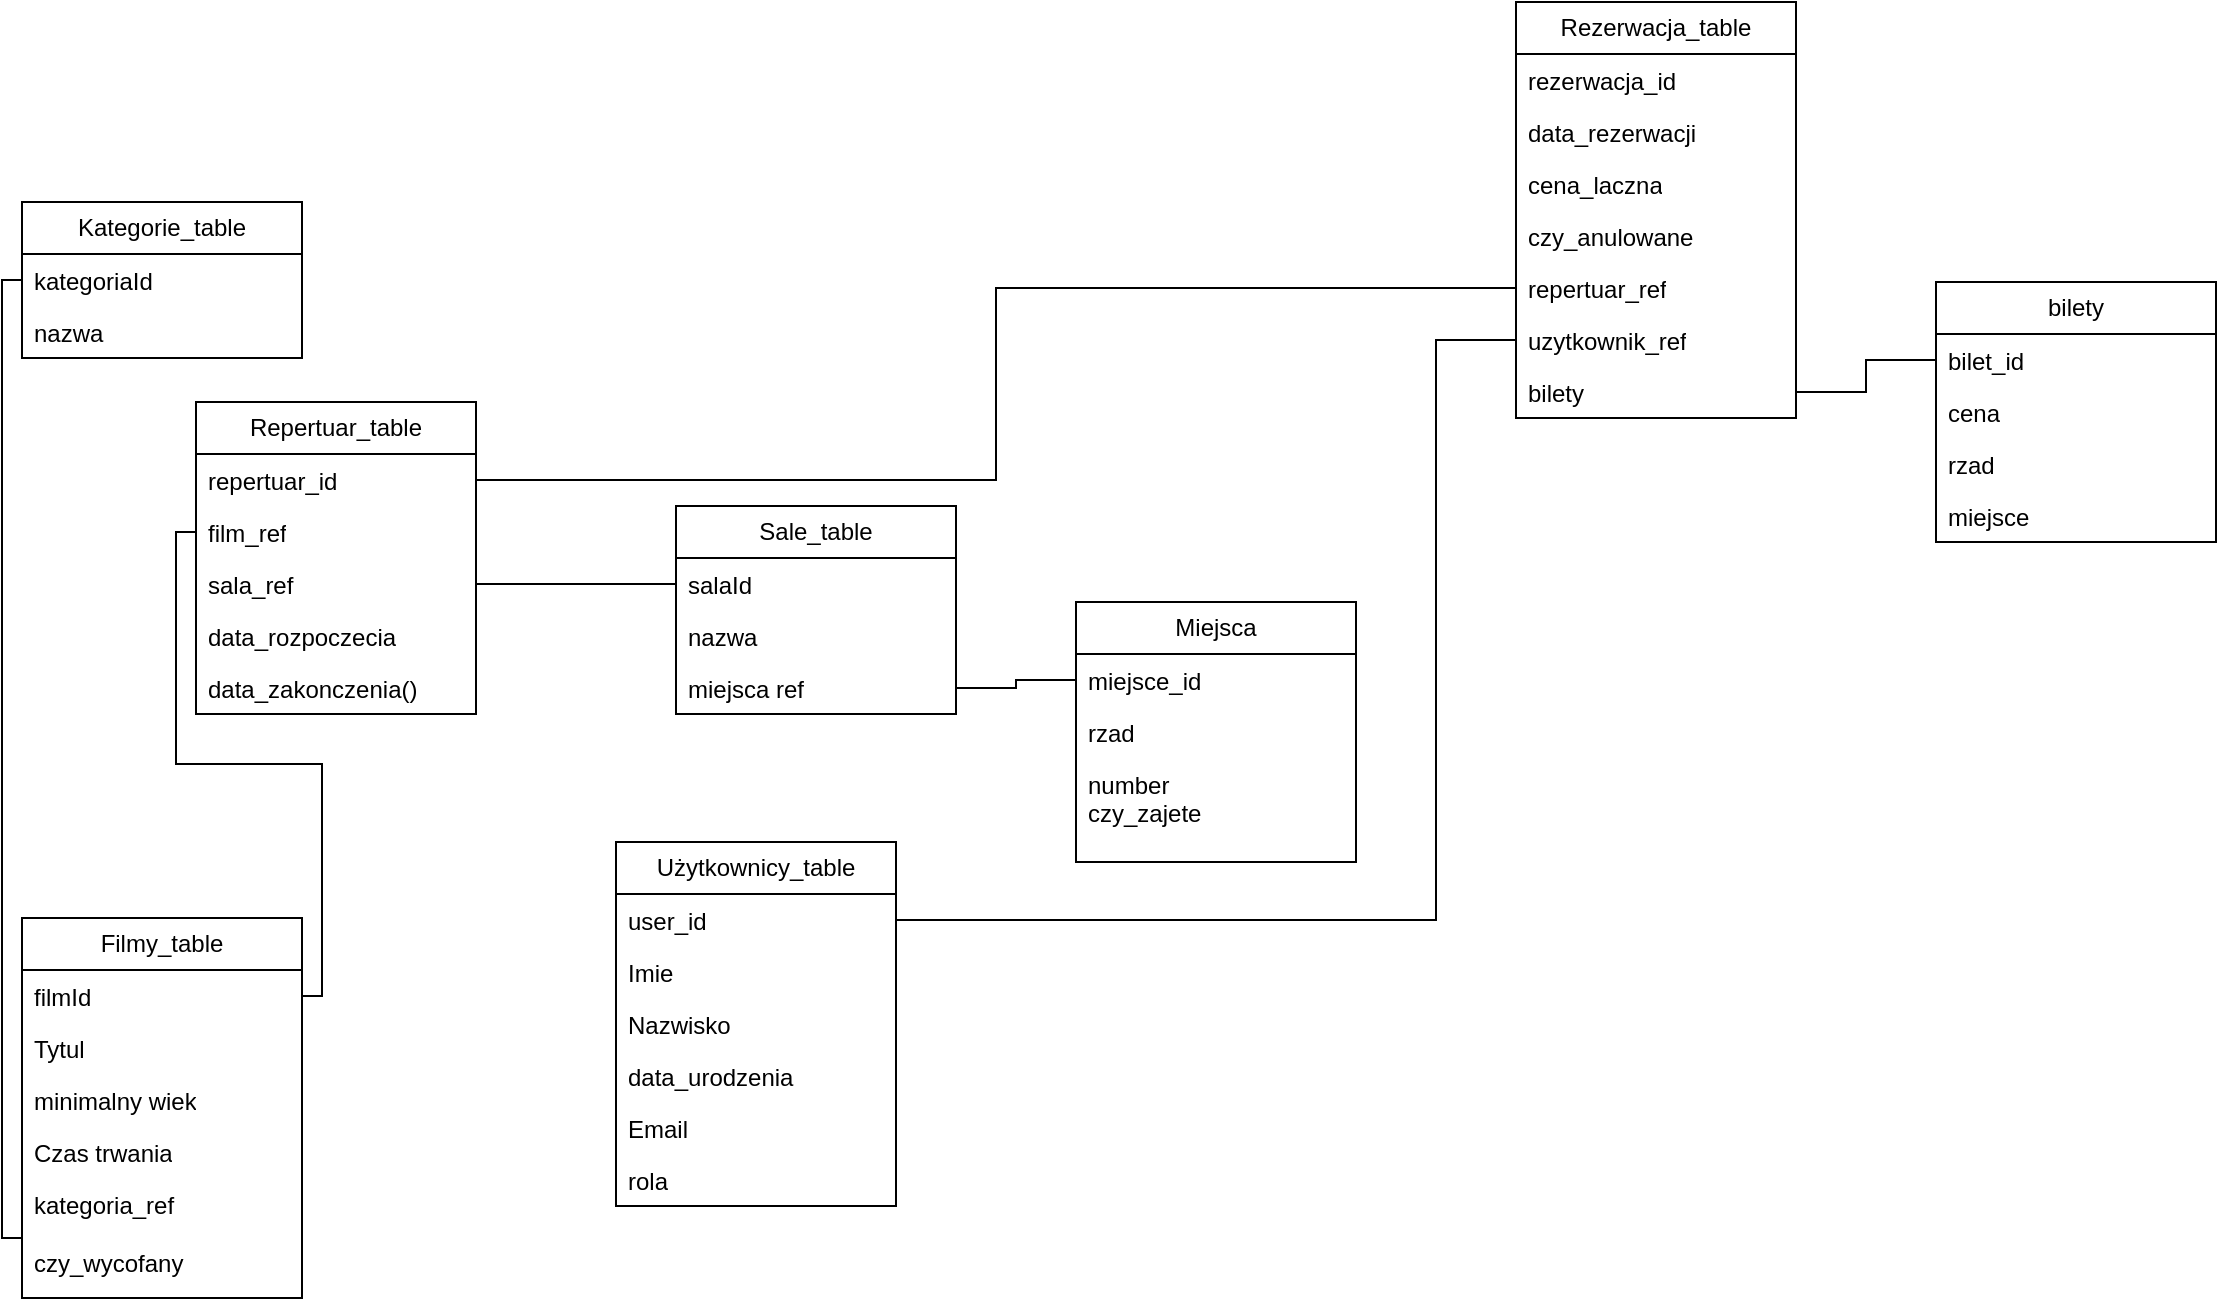 <mxfile version="26.0.10">
  <diagram name="Strona-1" id="0WfoME2lwTY1xLdd7LKN">
    <mxGraphModel dx="1226" dy="1834" grid="1" gridSize="10" guides="1" tooltips="1" connect="1" arrows="1" fold="1" page="1" pageScale="1" pageWidth="827" pageHeight="1169" math="0" shadow="0">
      <root>
        <mxCell id="0" />
        <mxCell id="1" parent="0" />
        <mxCell id="bkE1MvGMu-9cmSeCARTN-6" value="Użytkownicy_table" style="swimlane;fontStyle=0;childLayout=stackLayout;horizontal=1;startSize=26;fillColor=none;horizontalStack=0;resizeParent=1;resizeParentMax=0;resizeLast=0;collapsible=1;marginBottom=0;whiteSpace=wrap;html=1;" parent="1" vertex="1">
          <mxGeometry x="570" y="100" width="140" height="182" as="geometry" />
        </mxCell>
        <mxCell id="bkE1MvGMu-9cmSeCARTN-7" value="user_id" style="text;strokeColor=none;fillColor=none;align=left;verticalAlign=top;spacingLeft=4;spacingRight=4;overflow=hidden;rotatable=0;points=[[0,0.5],[1,0.5]];portConstraint=eastwest;whiteSpace=wrap;html=1;" parent="bkE1MvGMu-9cmSeCARTN-6" vertex="1">
          <mxGeometry y="26" width="140" height="26" as="geometry" />
        </mxCell>
        <mxCell id="bkE1MvGMu-9cmSeCARTN-8" value="Imie" style="text;strokeColor=none;fillColor=none;align=left;verticalAlign=top;spacingLeft=4;spacingRight=4;overflow=hidden;rotatable=0;points=[[0,0.5],[1,0.5]];portConstraint=eastwest;whiteSpace=wrap;html=1;" parent="bkE1MvGMu-9cmSeCARTN-6" vertex="1">
          <mxGeometry y="52" width="140" height="26" as="geometry" />
        </mxCell>
        <mxCell id="bkE1MvGMu-9cmSeCARTN-9" value="Nazwisko" style="text;strokeColor=none;fillColor=none;align=left;verticalAlign=top;spacingLeft=4;spacingRight=4;overflow=hidden;rotatable=0;points=[[0,0.5],[1,0.5]];portConstraint=eastwest;whiteSpace=wrap;html=1;" parent="bkE1MvGMu-9cmSeCARTN-6" vertex="1">
          <mxGeometry y="78" width="140" height="26" as="geometry" />
        </mxCell>
        <mxCell id="bkE1MvGMu-9cmSeCARTN-56" value="data_urodzenia" style="text;strokeColor=none;fillColor=none;align=left;verticalAlign=top;spacingLeft=4;spacingRight=4;overflow=hidden;rotatable=0;points=[[0,0.5],[1,0.5]];portConstraint=eastwest;whiteSpace=wrap;html=1;" parent="bkE1MvGMu-9cmSeCARTN-6" vertex="1">
          <mxGeometry y="104" width="140" height="26" as="geometry" />
        </mxCell>
        <mxCell id="bkE1MvGMu-9cmSeCARTN-10" value="Email" style="text;strokeColor=none;fillColor=none;align=left;verticalAlign=top;spacingLeft=4;spacingRight=4;overflow=hidden;rotatable=0;points=[[0,0.5],[1,0.5]];portConstraint=eastwest;whiteSpace=wrap;html=1;" parent="bkE1MvGMu-9cmSeCARTN-6" vertex="1">
          <mxGeometry y="130" width="140" height="26" as="geometry" />
        </mxCell>
        <mxCell id="bkE1MvGMu-9cmSeCARTN-11" value="rola" style="text;strokeColor=none;fillColor=none;align=left;verticalAlign=top;spacingLeft=4;spacingRight=4;overflow=hidden;rotatable=0;points=[[0,0.5],[1,0.5]];portConstraint=eastwest;whiteSpace=wrap;html=1;" parent="bkE1MvGMu-9cmSeCARTN-6" vertex="1">
          <mxGeometry y="156" width="140" height="26" as="geometry" />
        </mxCell>
        <mxCell id="bkE1MvGMu-9cmSeCARTN-23" value="Filmy_table" style="swimlane;fontStyle=0;childLayout=stackLayout;horizontal=1;startSize=26;fillColor=none;horizontalStack=0;resizeParent=1;resizeParentMax=0;resizeLast=0;collapsible=1;marginBottom=0;whiteSpace=wrap;html=1;" parent="1" vertex="1">
          <mxGeometry x="273" y="138" width="140" height="190" as="geometry" />
        </mxCell>
        <mxCell id="bkE1MvGMu-9cmSeCARTN-24" value="filmId" style="text;strokeColor=none;fillColor=none;align=left;verticalAlign=top;spacingLeft=4;spacingRight=4;overflow=hidden;rotatable=0;points=[[0,0.5],[1,0.5]];portConstraint=eastwest;whiteSpace=wrap;html=1;" parent="bkE1MvGMu-9cmSeCARTN-23" vertex="1">
          <mxGeometry y="26" width="140" height="26" as="geometry" />
        </mxCell>
        <mxCell id="bkE1MvGMu-9cmSeCARTN-25" value="Tytul" style="text;strokeColor=none;fillColor=none;align=left;verticalAlign=top;spacingLeft=4;spacingRight=4;overflow=hidden;rotatable=0;points=[[0,0.5],[1,0.5]];portConstraint=eastwest;whiteSpace=wrap;html=1;" parent="bkE1MvGMu-9cmSeCARTN-23" vertex="1">
          <mxGeometry y="52" width="140" height="26" as="geometry" />
        </mxCell>
        <mxCell id="bkE1MvGMu-9cmSeCARTN-28" value="minimalny wiek" style="text;strokeColor=none;fillColor=none;align=left;verticalAlign=top;spacingLeft=4;spacingRight=4;overflow=hidden;rotatable=0;points=[[0,0.5],[1,0.5]];portConstraint=eastwest;whiteSpace=wrap;html=1;" parent="bkE1MvGMu-9cmSeCARTN-23" vertex="1">
          <mxGeometry y="78" width="140" height="26" as="geometry" />
        </mxCell>
        <mxCell id="bkE1MvGMu-9cmSeCARTN-29" value="Czas trwania" style="text;strokeColor=none;fillColor=none;align=left;verticalAlign=top;spacingLeft=4;spacingRight=4;overflow=hidden;rotatable=0;points=[[0,0.5],[1,0.5]];portConstraint=eastwest;whiteSpace=wrap;html=1;" parent="bkE1MvGMu-9cmSeCARTN-23" vertex="1">
          <mxGeometry y="104" width="140" height="26" as="geometry" />
        </mxCell>
        <mxCell id="bkE1MvGMu-9cmSeCARTN-27" value="kategoria_ref&lt;div&gt;&lt;br&gt;&lt;/div&gt;&lt;div&gt;czy_wycofany&lt;/div&gt;" style="text;strokeColor=none;fillColor=none;align=left;verticalAlign=top;spacingLeft=4;spacingRight=4;overflow=hidden;rotatable=0;points=[[0,0.5],[1,0.5]];portConstraint=eastwest;whiteSpace=wrap;html=1;" parent="bkE1MvGMu-9cmSeCARTN-23" vertex="1">
          <mxGeometry y="130" width="140" height="60" as="geometry" />
        </mxCell>
        <mxCell id="bkE1MvGMu-9cmSeCARTN-36" value="Kategorie_table" style="swimlane;fontStyle=0;childLayout=stackLayout;horizontal=1;startSize=26;fillColor=none;horizontalStack=0;resizeParent=1;resizeParentMax=0;resizeLast=0;collapsible=1;marginBottom=0;whiteSpace=wrap;html=1;" parent="1" vertex="1">
          <mxGeometry x="273" y="-220" width="140" height="78" as="geometry" />
        </mxCell>
        <mxCell id="bkE1MvGMu-9cmSeCARTN-37" value="kategoriaId" style="text;strokeColor=none;fillColor=none;align=left;verticalAlign=top;spacingLeft=4;spacingRight=4;overflow=hidden;rotatable=0;points=[[0,0.5],[1,0.5]];portConstraint=eastwest;whiteSpace=wrap;html=1;" parent="bkE1MvGMu-9cmSeCARTN-36" vertex="1">
          <mxGeometry y="26" width="140" height="26" as="geometry" />
        </mxCell>
        <mxCell id="bkE1MvGMu-9cmSeCARTN-38" value="nazwa" style="text;strokeColor=none;fillColor=none;align=left;verticalAlign=top;spacingLeft=4;spacingRight=4;overflow=hidden;rotatable=0;points=[[0,0.5],[1,0.5]];portConstraint=eastwest;whiteSpace=wrap;html=1;" parent="bkE1MvGMu-9cmSeCARTN-36" vertex="1">
          <mxGeometry y="52" width="140" height="26" as="geometry" />
        </mxCell>
        <mxCell id="bkE1MvGMu-9cmSeCARTN-40" value="Sale_table" style="swimlane;fontStyle=0;childLayout=stackLayout;horizontal=1;startSize=26;fillColor=none;horizontalStack=0;resizeParent=1;resizeParentMax=0;resizeLast=0;collapsible=1;marginBottom=0;whiteSpace=wrap;html=1;" parent="1" vertex="1">
          <mxGeometry x="600" y="-68" width="140" height="104" as="geometry" />
        </mxCell>
        <mxCell id="bkE1MvGMu-9cmSeCARTN-41" value="salaId" style="text;strokeColor=none;fillColor=none;align=left;verticalAlign=top;spacingLeft=4;spacingRight=4;overflow=hidden;rotatable=0;points=[[0,0.5],[1,0.5]];portConstraint=eastwest;whiteSpace=wrap;html=1;" parent="bkE1MvGMu-9cmSeCARTN-40" vertex="1">
          <mxGeometry y="26" width="140" height="26" as="geometry" />
        </mxCell>
        <mxCell id="bkE1MvGMu-9cmSeCARTN-42" value="nazwa" style="text;strokeColor=none;fillColor=none;align=left;verticalAlign=top;spacingLeft=4;spacingRight=4;overflow=hidden;rotatable=0;points=[[0,0.5],[1,0.5]];portConstraint=eastwest;whiteSpace=wrap;html=1;" parent="bkE1MvGMu-9cmSeCARTN-40" vertex="1">
          <mxGeometry y="52" width="140" height="26" as="geometry" />
        </mxCell>
        <mxCell id="bkE1MvGMu-9cmSeCARTN-57" value="miejsca ref" style="text;strokeColor=none;fillColor=none;align=left;verticalAlign=top;spacingLeft=4;spacingRight=4;overflow=hidden;rotatable=0;points=[[0,0.5],[1,0.5]];portConstraint=eastwest;whiteSpace=wrap;html=1;" parent="bkE1MvGMu-9cmSeCARTN-40" vertex="1">
          <mxGeometry y="78" width="140" height="26" as="geometry" />
        </mxCell>
        <mxCell id="bkE1MvGMu-9cmSeCARTN-44" value="Repertuar_table" style="swimlane;fontStyle=0;childLayout=stackLayout;horizontal=1;startSize=26;fillColor=none;horizontalStack=0;resizeParent=1;resizeParentMax=0;resizeLast=0;collapsible=1;marginBottom=0;whiteSpace=wrap;html=1;" parent="1" vertex="1">
          <mxGeometry x="360" y="-120" width="140" height="156" as="geometry" />
        </mxCell>
        <mxCell id="bkE1MvGMu-9cmSeCARTN-45" value="repertuar_id" style="text;strokeColor=none;fillColor=none;align=left;verticalAlign=top;spacingLeft=4;spacingRight=4;overflow=hidden;rotatable=0;points=[[0,0.5],[1,0.5]];portConstraint=eastwest;whiteSpace=wrap;html=1;" parent="bkE1MvGMu-9cmSeCARTN-44" vertex="1">
          <mxGeometry y="26" width="140" height="26" as="geometry" />
        </mxCell>
        <mxCell id="bkE1MvGMu-9cmSeCARTN-46" value="film_ref" style="text;strokeColor=none;fillColor=none;align=left;verticalAlign=top;spacingLeft=4;spacingRight=4;overflow=hidden;rotatable=0;points=[[0,0.5],[1,0.5]];portConstraint=eastwest;whiteSpace=wrap;html=1;" parent="bkE1MvGMu-9cmSeCARTN-44" vertex="1">
          <mxGeometry y="52" width="140" height="26" as="geometry" />
        </mxCell>
        <mxCell id="bkE1MvGMu-9cmSeCARTN-47" value="sala_ref" style="text;strokeColor=none;fillColor=none;align=left;verticalAlign=top;spacingLeft=4;spacingRight=4;overflow=hidden;rotatable=0;points=[[0,0.5],[1,0.5]];portConstraint=eastwest;whiteSpace=wrap;html=1;" parent="bkE1MvGMu-9cmSeCARTN-44" vertex="1">
          <mxGeometry y="78" width="140" height="26" as="geometry" />
        </mxCell>
        <mxCell id="bkE1MvGMu-9cmSeCARTN-58" value="data_rozpoczecia" style="text;strokeColor=none;fillColor=none;align=left;verticalAlign=top;spacingLeft=4;spacingRight=4;overflow=hidden;rotatable=0;points=[[0,0.5],[1,0.5]];portConstraint=eastwest;whiteSpace=wrap;html=1;" parent="bkE1MvGMu-9cmSeCARTN-44" vertex="1">
          <mxGeometry y="104" width="140" height="26" as="geometry" />
        </mxCell>
        <mxCell id="bkE1MvGMu-9cmSeCARTN-60" value="data_zakonczenia()" style="text;strokeColor=none;fillColor=none;align=left;verticalAlign=top;spacingLeft=4;spacingRight=4;overflow=hidden;rotatable=0;points=[[0,0.5],[1,0.5]];portConstraint=eastwest;whiteSpace=wrap;html=1;" parent="bkE1MvGMu-9cmSeCARTN-44" vertex="1">
          <mxGeometry y="130" width="140" height="26" as="geometry" />
        </mxCell>
        <mxCell id="bkE1MvGMu-9cmSeCARTN-50" value="Miejsca" style="swimlane;fontStyle=0;childLayout=stackLayout;horizontal=1;startSize=26;fillColor=none;horizontalStack=0;resizeParent=1;resizeParentMax=0;resizeLast=0;collapsible=1;marginBottom=0;whiteSpace=wrap;html=1;" parent="1" vertex="1">
          <mxGeometry x="800" y="-20" width="140" height="130" as="geometry" />
        </mxCell>
        <mxCell id="bkE1MvGMu-9cmSeCARTN-51" value="miejsce_id" style="text;strokeColor=none;fillColor=none;align=left;verticalAlign=top;spacingLeft=4;spacingRight=4;overflow=hidden;rotatable=0;points=[[0,0.5],[1,0.5]];portConstraint=eastwest;whiteSpace=wrap;html=1;" parent="bkE1MvGMu-9cmSeCARTN-50" vertex="1">
          <mxGeometry y="26" width="140" height="26" as="geometry" />
        </mxCell>
        <mxCell id="bkE1MvGMu-9cmSeCARTN-52" value="rzad" style="text;strokeColor=none;fillColor=none;align=left;verticalAlign=top;spacingLeft=4;spacingRight=4;overflow=hidden;rotatable=0;points=[[0,0.5],[1,0.5]];portConstraint=eastwest;whiteSpace=wrap;html=1;" parent="bkE1MvGMu-9cmSeCARTN-50" vertex="1">
          <mxGeometry y="52" width="140" height="26" as="geometry" />
        </mxCell>
        <mxCell id="bkE1MvGMu-9cmSeCARTN-55" value="number&lt;div&gt;czy_zajete&lt;/div&gt;" style="text;strokeColor=none;fillColor=none;align=left;verticalAlign=top;spacingLeft=4;spacingRight=4;overflow=hidden;rotatable=0;points=[[0,0.5],[1,0.5]];portConstraint=eastwest;whiteSpace=wrap;html=1;" parent="bkE1MvGMu-9cmSeCARTN-50" vertex="1">
          <mxGeometry y="78" width="140" height="52" as="geometry" />
        </mxCell>
        <mxCell id="bkE1MvGMu-9cmSeCARTN-61" value="bilety" style="swimlane;fontStyle=0;childLayout=stackLayout;horizontal=1;startSize=26;fillColor=none;horizontalStack=0;resizeParent=1;resizeParentMax=0;resizeLast=0;collapsible=1;marginBottom=0;whiteSpace=wrap;html=1;" parent="1" vertex="1">
          <mxGeometry x="1230" y="-180" width="140" height="130" as="geometry" />
        </mxCell>
        <mxCell id="bkE1MvGMu-9cmSeCARTN-62" value="bilet_id" style="text;strokeColor=none;fillColor=none;align=left;verticalAlign=top;spacingLeft=4;spacingRight=4;overflow=hidden;rotatable=0;points=[[0,0.5],[1,0.5]];portConstraint=eastwest;whiteSpace=wrap;html=1;" parent="bkE1MvGMu-9cmSeCARTN-61" vertex="1">
          <mxGeometry y="26" width="140" height="26" as="geometry" />
        </mxCell>
        <mxCell id="bkE1MvGMu-9cmSeCARTN-63" value="cena" style="text;strokeColor=none;fillColor=none;align=left;verticalAlign=top;spacingLeft=4;spacingRight=4;overflow=hidden;rotatable=0;points=[[0,0.5],[1,0.5]];portConstraint=eastwest;whiteSpace=wrap;html=1;" parent="bkE1MvGMu-9cmSeCARTN-61" vertex="1">
          <mxGeometry y="52" width="140" height="26" as="geometry" />
        </mxCell>
        <mxCell id="bkE1MvGMu-9cmSeCARTN-65" value="rzad" style="text;strokeColor=none;fillColor=none;align=left;verticalAlign=top;spacingLeft=4;spacingRight=4;overflow=hidden;rotatable=0;points=[[0,0.5],[1,0.5]];portConstraint=eastwest;whiteSpace=wrap;html=1;" parent="bkE1MvGMu-9cmSeCARTN-61" vertex="1">
          <mxGeometry y="78" width="140" height="26" as="geometry" />
        </mxCell>
        <mxCell id="bkE1MvGMu-9cmSeCARTN-66" value="miejsce" style="text;strokeColor=none;fillColor=none;align=left;verticalAlign=top;spacingLeft=4;spacingRight=4;overflow=hidden;rotatable=0;points=[[0,0.5],[1,0.5]];portConstraint=eastwest;whiteSpace=wrap;html=1;" parent="bkE1MvGMu-9cmSeCARTN-61" vertex="1">
          <mxGeometry y="104" width="140" height="26" as="geometry" />
        </mxCell>
        <mxCell id="bkE1MvGMu-9cmSeCARTN-68" value="Rezerwacja_table" style="swimlane;fontStyle=0;childLayout=stackLayout;horizontal=1;startSize=26;fillColor=none;horizontalStack=0;resizeParent=1;resizeParentMax=0;resizeLast=0;collapsible=1;marginBottom=0;whiteSpace=wrap;html=1;" parent="1" vertex="1">
          <mxGeometry x="1020" y="-320" width="140" height="208" as="geometry" />
        </mxCell>
        <mxCell id="bkE1MvGMu-9cmSeCARTN-69" value="rezerwacja_id" style="text;strokeColor=none;fillColor=none;align=left;verticalAlign=top;spacingLeft=4;spacingRight=4;overflow=hidden;rotatable=0;points=[[0,0.5],[1,0.5]];portConstraint=eastwest;whiteSpace=wrap;html=1;" parent="bkE1MvGMu-9cmSeCARTN-68" vertex="1">
          <mxGeometry y="26" width="140" height="26" as="geometry" />
        </mxCell>
        <mxCell id="bkE1MvGMu-9cmSeCARTN-70" value="data_rezerwacji" style="text;strokeColor=none;fillColor=none;align=left;verticalAlign=top;spacingLeft=4;spacingRight=4;overflow=hidden;rotatable=0;points=[[0,0.5],[1,0.5]];portConstraint=eastwest;whiteSpace=wrap;html=1;" parent="bkE1MvGMu-9cmSeCARTN-68" vertex="1">
          <mxGeometry y="52" width="140" height="26" as="geometry" />
        </mxCell>
        <mxCell id="bkE1MvGMu-9cmSeCARTN-71" value="cena_laczna" style="text;strokeColor=none;fillColor=none;align=left;verticalAlign=top;spacingLeft=4;spacingRight=4;overflow=hidden;rotatable=0;points=[[0,0.5],[1,0.5]];portConstraint=eastwest;whiteSpace=wrap;html=1;" parent="bkE1MvGMu-9cmSeCARTN-68" vertex="1">
          <mxGeometry y="78" width="140" height="26" as="geometry" />
        </mxCell>
        <mxCell id="bkE1MvGMu-9cmSeCARTN-72" value="czy_anulowane" style="text;strokeColor=none;fillColor=none;align=left;verticalAlign=top;spacingLeft=4;spacingRight=4;overflow=hidden;rotatable=0;points=[[0,0.5],[1,0.5]];portConstraint=eastwest;whiteSpace=wrap;html=1;" parent="bkE1MvGMu-9cmSeCARTN-68" vertex="1">
          <mxGeometry y="104" width="140" height="26" as="geometry" />
        </mxCell>
        <mxCell id="bkE1MvGMu-9cmSeCARTN-73" value="repertuar_ref" style="text;strokeColor=none;fillColor=none;align=left;verticalAlign=top;spacingLeft=4;spacingRight=4;overflow=hidden;rotatable=0;points=[[0,0.5],[1,0.5]];portConstraint=eastwest;whiteSpace=wrap;html=1;" parent="bkE1MvGMu-9cmSeCARTN-68" vertex="1">
          <mxGeometry y="130" width="140" height="26" as="geometry" />
        </mxCell>
        <mxCell id="bkE1MvGMu-9cmSeCARTN-74" value="uzytkownik_ref" style="text;strokeColor=none;fillColor=none;align=left;verticalAlign=top;spacingLeft=4;spacingRight=4;overflow=hidden;rotatable=0;points=[[0,0.5],[1,0.5]];portConstraint=eastwest;whiteSpace=wrap;html=1;" parent="bkE1MvGMu-9cmSeCARTN-68" vertex="1">
          <mxGeometry y="156" width="140" height="26" as="geometry" />
        </mxCell>
        <mxCell id="bkE1MvGMu-9cmSeCARTN-75" value="bilety" style="text;strokeColor=none;fillColor=none;align=left;verticalAlign=top;spacingLeft=4;spacingRight=4;overflow=hidden;rotatable=0;points=[[0,0.5],[1,0.5]];portConstraint=eastwest;whiteSpace=wrap;html=1;" parent="bkE1MvGMu-9cmSeCARTN-68" vertex="1">
          <mxGeometry y="182" width="140" height="26" as="geometry" />
        </mxCell>
        <mxCell id="Mpb0qtJqki3osfiSk7G1-18" value="" style="endArrow=none;html=1;edgeStyle=orthogonalEdgeStyle;rounded=0;entryX=0;entryY=0.5;entryDx=0;entryDy=0;exitX=0;exitY=0.5;exitDx=0;exitDy=0;" parent="1" source="bkE1MvGMu-9cmSeCARTN-27" target="bkE1MvGMu-9cmSeCARTN-37" edge="1">
          <mxGeometry relative="1" as="geometry">
            <mxPoint x="70" y="-60" as="sourcePoint" />
            <mxPoint x="230" y="-60" as="targetPoint" />
          </mxGeometry>
        </mxCell>
        <mxCell id="Mpb0qtJqki3osfiSk7G1-21" value="" style="endArrow=none;html=1;edgeStyle=orthogonalEdgeStyle;rounded=0;entryX=0;entryY=0.5;entryDx=0;entryDy=0;exitX=1;exitY=0.5;exitDx=0;exitDy=0;" parent="1" source="bkE1MvGMu-9cmSeCARTN-24" target="bkE1MvGMu-9cmSeCARTN-46" edge="1">
          <mxGeometry relative="1" as="geometry">
            <mxPoint x="200" y="402" as="sourcePoint" />
            <mxPoint x="200" y="-140" as="targetPoint" />
          </mxGeometry>
        </mxCell>
        <mxCell id="Mpb0qtJqki3osfiSk7G1-22" value="" style="endArrow=none;html=1;edgeStyle=orthogonalEdgeStyle;rounded=0;entryX=0;entryY=0.5;entryDx=0;entryDy=0;exitX=1;exitY=0.5;exitDx=0;exitDy=0;" parent="1" source="bkE1MvGMu-9cmSeCARTN-45" target="bkE1MvGMu-9cmSeCARTN-73" edge="1">
          <mxGeometry relative="1" as="geometry">
            <mxPoint x="700" y="255" as="sourcePoint" />
            <mxPoint x="700" y="-287" as="targetPoint" />
          </mxGeometry>
        </mxCell>
        <mxCell id="Mpb0qtJqki3osfiSk7G1-23" value="" style="endArrow=none;html=1;edgeStyle=orthogonalEdgeStyle;rounded=0;exitX=1;exitY=0.5;exitDx=0;exitDy=0;" parent="1" source="bkE1MvGMu-9cmSeCARTN-57" target="bkE1MvGMu-9cmSeCARTN-51" edge="1">
          <mxGeometry relative="1" as="geometry">
            <mxPoint x="303" y="311" as="sourcePoint" />
            <mxPoint x="303" y="-231" as="targetPoint" />
          </mxGeometry>
        </mxCell>
        <mxCell id="Mpb0qtJqki3osfiSk7G1-24" value="" style="endArrow=none;html=1;edgeStyle=orthogonalEdgeStyle;rounded=0;entryX=0;entryY=0.5;entryDx=0;entryDy=0;exitX=1;exitY=0.5;exitDx=0;exitDy=0;" parent="1" source="bkE1MvGMu-9cmSeCARTN-47" target="bkE1MvGMu-9cmSeCARTN-41" edge="1">
          <mxGeometry relative="1" as="geometry">
            <mxPoint x="313" y="321" as="sourcePoint" />
            <mxPoint x="313" y="-221" as="targetPoint" />
          </mxGeometry>
        </mxCell>
        <mxCell id="Mpb0qtJqki3osfiSk7G1-28" value="" style="endArrow=none;html=1;edgeStyle=orthogonalEdgeStyle;rounded=0;entryX=0;entryY=0.5;entryDx=0;entryDy=0;exitX=1;exitY=0.5;exitDx=0;exitDy=0;" parent="1" source="bkE1MvGMu-9cmSeCARTN-75" target="bkE1MvGMu-9cmSeCARTN-62" edge="1">
          <mxGeometry relative="1" as="geometry">
            <mxPoint x="510" y="-71" as="sourcePoint" />
            <mxPoint x="1030" y="-167" as="targetPoint" />
          </mxGeometry>
        </mxCell>
        <mxCell id="Mpb0qtJqki3osfiSk7G1-29" value="" style="endArrow=none;html=1;edgeStyle=orthogonalEdgeStyle;rounded=0;entryX=0;entryY=0.5;entryDx=0;entryDy=0;" parent="1" source="bkE1MvGMu-9cmSeCARTN-7" target="bkE1MvGMu-9cmSeCARTN-74" edge="1">
          <mxGeometry relative="1" as="geometry">
            <mxPoint x="1000" y="116" as="sourcePoint" />
            <mxPoint x="1130" y="100" as="targetPoint" />
            <Array as="points">
              <mxPoint x="980" y="139" />
              <mxPoint x="980" y="-151" />
            </Array>
          </mxGeometry>
        </mxCell>
      </root>
    </mxGraphModel>
  </diagram>
</mxfile>
